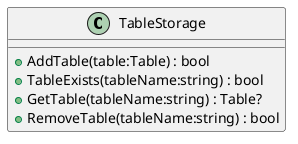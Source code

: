 @startuml
class TableStorage {
    + AddTable(table:Table) : bool
    + TableExists(tableName:string) : bool
    + GetTable(tableName:string) : Table?
    + RemoveTable(tableName:string) : bool
}
@enduml

